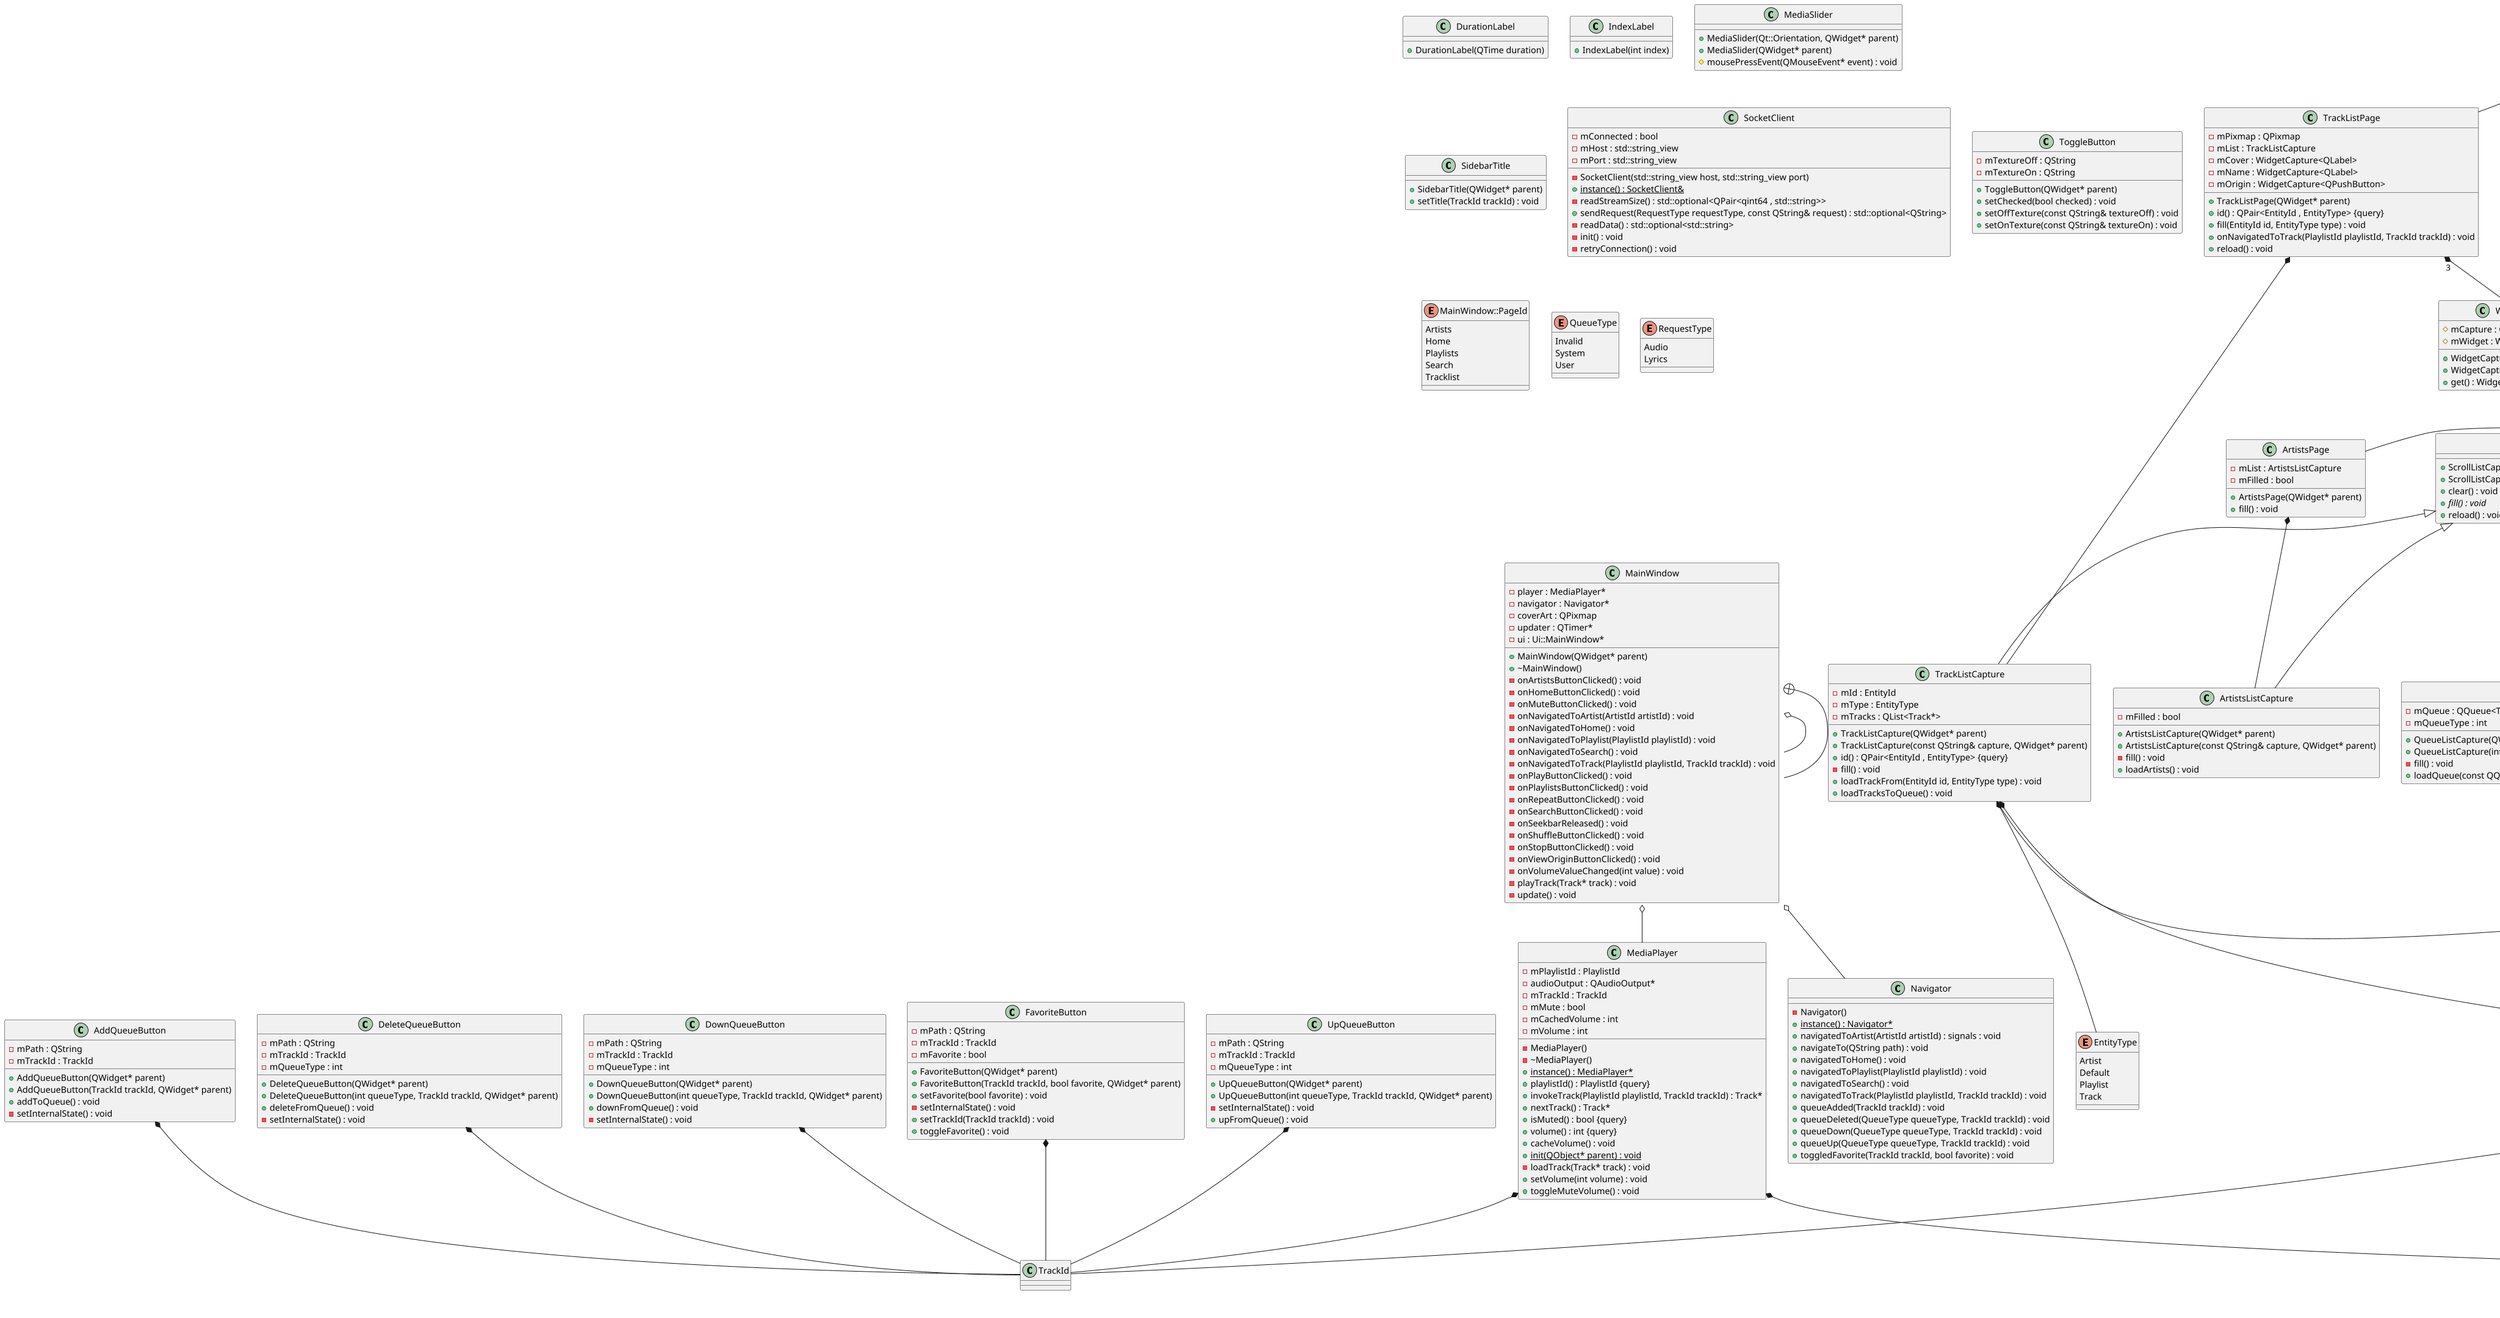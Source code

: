 @startuml

scale 3840 width
scale 2160 height



/' Objects '/

class AddQueueButton {
	+AddQueueButton(QWidget* parent)
	+AddQueueButton(TrackId trackId, QWidget* parent)
	-mPath : QString
	-mTrackId : TrackId
	+addToQueue() : void
	-setInternalState() : void
}


class Artist {
	+type() : EntityType {query}
}


class ArtistBuilder {
	+build() : Artist {query}
	-mArtist : Artist
	+setCover(const QString& cover) : ArtistBuilder&
	+setId(ArtistId id) : ArtistBuilder&
	+setName(const QString& name) : ArtistBuilder&
}


class ArtistId {
}


class ArtistsListCapture {
	+ArtistsListCapture(QWidget* parent)
	+ArtistsListCapture(const QString& capture, QWidget* parent)
	-mFilled : bool
	-fill() : void
	+loadArtists() : void
}


class ArtistsPage {
	+ArtistsPage(QWidget* parent)
	-mList : ArtistsListCapture
	-mFilled : bool
	+fill() : void
}


class DeleteQueueButton {
	+DeleteQueueButton(QWidget* parent)
	+DeleteQueueButton(int queueType, TrackId trackId, QWidget* parent)
	-mPath : QString
	-mTrackId : TrackId
	-mQueueType : int
	+deleteFromQueue() : void
	-setInternalState() : void
}


class DownQueueButton {
	+DownQueueButton(QWidget* parent)
	+DownQueueButton(int queueType, TrackId trackId, QWidget* parent)
	-mPath : QString
	-mTrackId : TrackId
	-mQueueType : int
	+downFromQueue() : void
	-setInternalState() : void
}


class DurationLabel {
	+DurationLabel(QTime duration)
}


class Entity {
	+id() : EntityId {query}
	#mId : EntityId
	+type() : EntityType {query}
	+cover() : QString {query}
	#mCover : QString
	#mName : QString
	+name() : QString {query}
	+{static} typeToString(EntityType type) : QString
	+isFavorite() : bool {query}
	#setCover(const QString& cover) : void
	#setId(EntityId id) : void
	#setName(const QString& name) : void
}


class EntityButton {
	+EntityButton(QWidget* parent)
	+EntityButton(Entity* entity, PlaylistId playlistId, QWidget* parent)
	#mPlaylistId : PlaylistId
	#mPath : QString
	+onClicked() : void
}


class EntityGridButton {
	+EntityGridButton(QWidget* parent)
	+EntityGridButton(Entity* entity, PlaylistId playlistId, QWidget* parent)
}


class EntityId {
	+EntityId()
	+EntityId(const int64_t value)
	+operatorint64_t() {query}
	+operator!=(int64_t value) : bool {query}
	+operator==(int64_t value) : bool {query}
	#mValue : int64_t
	+{static} Invalid : static constexpr int64_t
}


class EntityListButton {
	+EntityListButton(QWidget* parent)
	+EntityListButton(Entity* entity, PlaylistId playlistId, QWidget* parent)
}


class FavoriteButton {
	+FavoriteButton(QWidget* parent)
	+FavoriteButton(TrackId trackId, bool favorite, QWidget* parent)
	-mPath : QString
	-mTrackId : TrackId
	-mFavorite : bool
	+setFavorite(bool favorite) : void
	-setInternalState() : void
	+setTrackId(TrackId trackId) : void
	+toggleFavorite() : void
}


class FavoriteListCapture {
	+FavoriteListCapture(QWidget* parent)
	+FavoriteListCapture(const QString& capture, QWidget* parent)
	-mFavorites : QList<Track*>
	-fill() : void
	+loadFavorites() : void
}


class HomePage {
	+HomePage(QWidget* parent)
	-mFavoriteList : FavoriteListCapture
	+fillFavorites() : void
	+fillQueue(QueueType queueType) : void
	+fillQueues() : void
	+onTrackFavoriteChanged(TrackId trackId, bool favorite) : void
}


class IndexLabel {
	+IndexLabel(int index)
}


class MainWindow {
	+MainWindow(QWidget* parent)
	+~MainWindow()
	-player : MediaPlayer*
	-navigator : Navigator*
	-coverArt : QPixmap
	-updater : QTimer*
	-ui : Ui::MainWindow*
	-onArtistsButtonClicked() : void
	-onHomeButtonClicked() : void
	-onMuteButtonClicked() : void
	-onNavigatedToArtist(ArtistId artistId) : void
	-onNavigatedToHome() : void
	-onNavigatedToPlaylist(PlaylistId playlistId) : void
	-onNavigatedToSearch() : void
	-onNavigatedToTrack(PlaylistId playlistId, TrackId trackId) : void
	-onPlayButtonClicked() : void
	-onPlaylistsButtonClicked() : void
	-onRepeatButtonClicked() : void
	-onSearchButtonClicked() : void
	-onSeekbarReleased() : void
	-onShuffleButtonClicked() : void
	-onStopButtonClicked() : void
	-onViewOriginButtonClicked() : void
	-onVolumeValueChanged(int value) : void
	-playTrack(Track* track) : void
	-update() : void
}


class MediaPlayer {
	-MediaPlayer()
	-~MediaPlayer()
	+{static} instance() : MediaPlayer*
	-mPlaylistId : PlaylistId
	+playlistId() : PlaylistId {query}
	-audioOutput : QAudioOutput*
	+invokeTrack(PlaylistId playlistId, TrackId trackId) : Track*
	+nextTrack() : Track*
	-mTrackId : TrackId
	+isMuted() : bool {query}
	-mMute : bool
	-mCachedVolume : int
	-mVolume : int
	+volume() : int {query}
	+cacheVolume() : void
	+{static} init(QObject* parent) : void
	-loadTrack(Track* track) : void
	+setVolume(int volume) : void
	+toggleMuteVolume() : void
}


class MediaQueue {
	-MediaQueue()
	+{static} instance() : MediaQueue&
	-mPlaylistId : PlaylistId
	+playlistId() : PlaylistId {query}
	-mLoopingPlaylist : QList<Track*>
	+removeFromQueue(QueueType queueType, TrackId trackId) : QPair<Track* , int>
	-mQueue : QQueue<Track*>
	+queue(QueueType queueType) : QQueue<Track*> {query}
	+next() : Track*
	+skipPast(QueueType queueType, TrackId trackId) : Track*
	+skipUntil(QueueType queueType, TrackId trackId) : Track*
	-mOnRepeat : bool
	-mLastLoopingIdx : int
	+queueChanged(QueueType queueType) : signals : void
	+addTrack(TrackId trackId) : void
	+addTrackAt(TrackId trackId, int index) : void
	+moveDown(QueueType queueType, TrackId trackId) : void
	+moveUp(QueueType queueType, TrackId trackId) : void
	+refillSystemQueue() : void
	+setPlaylist(PlaylistId playlistId) : void
	+setPlaylist(PlaylistId playlistId, const QList<Track*>& playlist) : void
	+shuffleSystemQueue() : void
	+unshuffleSystemQueue() : void
}


class MediaSlider {
	+MediaSlider(Qt::Orientation, QWidget* parent)
	+MediaSlider(QWidget* parent)
	#mousePressEvent(QMouseEvent* event) : void
}


class Navigator {
	-Navigator()
	+{static} instance() : Navigator*
	+navigatedToArtist(ArtistId artistId) : signals : void
	+navigateTo(QString path) : void
	+navigatedToHome() : void
	+navigatedToPlaylist(PlaylistId playlistId) : void
	+navigatedToSearch() : void
	+navigatedToTrack(PlaylistId playlistId, TrackId trackId) : void
	+queueAdded(TrackId trackId) : void
	+queueDeleted(QueueType queueType, TrackId trackId) : void
	+queueDown(QueueType queueType, TrackId trackId) : void
	+queueUp(QueueType queueType, TrackId trackId) : void
	+toggledFavorite(TrackId trackId, bool favorite) : void
}


class Page {
	+Page(QWidget* parent)
}


class Playlist {
	+type() : EntityType {query}
}


class PlaylistBuilder {
	+PlaylistBuilder()
	+build() : Playlist {query}
	-mPlaylist : Playlist
	+setCover(const QString& cover) : PlaylistBuilder&
	+setId(PlaylistId id) : PlaylistBuilder&
	+setName(const QString& name) : PlaylistBuilder&
}


class PlaylistId {
	+{static} Favorites : static constexpr int64_t
	+{static} Search : static constexpr int64_t
	+{static} Tracklist : static constexpr int64_t
	+{static} UserQueue : static constexpr int64_t
}


class PlaylistsListCapture {
	+PlaylistsListCapture(QWidget* parent)
	+PlaylistsListCapture(const QString& capture, QWidget* parent)
	-mArtistId : ArtistId
	-fill() : void
	+loadArtistPlaylists(ArtistId artistId) : void
}


class PlaylistsPage {
	+PlaylistsPage(QWidget* parent)
	-mList : PlaylistsListCapture
	+fill(ArtistId artistId) : void
}


class QueueListCapture {
	+QueueListCapture(QWidget* parent)
	+QueueListCapture(int queueType, const QString& capture, QWidget* parent)
	-mQueue : QQueue<Track*>
	-mQueueType : int
	-fill() : void
	+loadQueue(const QQueue<Track*>& queue) : void
}


class ResourceManager {
	-ResourceManager()
	-~ResourceManager()
	+getArtist(ArtistId id) : Artist*
	+getArtistByPlaylist(PlaylistId playlistId) : Artist*
	+getPlaylist(PlaylistId id) : Playlist*
	+getAllArtists() : QList<Artist*>
	+getArtistsByTrack(TrackId trackId) : QList<Artist*>
	+getEntitiesByKeyword(const QString& keyword) : QList<Entity*>
	+getAllPlaylists() : QList<Playlist*>
	+getPlaylistsByArtist(ArtistId artistId) : QList<Playlist*>
	+getAllFavoriteTracks() : QList<Track*>
	+getTracksByArtist(ArtistId artistId) : QList<Track*>
	+getTracksByPlaylist(PlaylistId playlistId) : QList<Track*>
	-mDatabase : QSqlDatabase
	+{static} instance() : ResourceManager&
	+getTrack(TrackId id) : Track*
	+trackFavoriteChanged(TrackId trackId, bool favorite) : signals : void
	-mArtists : std::list<Artist>
	-mPlaylists : std::list<Playlist>
	-mTracks : std::list<Track>
	+setTrackFavorite(TrackId trackId, bool favourite) : void
}


abstract class ScrollListCapture {
	+ScrollListCapture(QWidget* parent)
	+ScrollListCapture(const QString& capture, QWidget* parent)
	+clear() : void
	+{abstract} fill() : void
	+reload() : void
}


class SearchListCapture {
	+SearchListCapture(QWidget* parent)
	+SearchListCapture(const QString& capture, QWidget* parent)
	-mKeyword : QString
	-fill() : void
	+loadResultFrom(const QString& keyword) : void
}


class SearchPage {
	+SearchPage(QWidget* parent)
	-mList : SearchListCapture
	-mSearchInput : WidgetCapture<QLineEdit>
	+fill() : void
	+onSearchButtonClicked() : void
}


class SidebarTitle {
	+SidebarTitle(QWidget* parent)
	+setTitle(TrackId trackId) : void
}


class SocketClient {
	-SocketClient(std::string_view host, std::string_view port)
	+{static} instance() : SocketClient&
	-mConnected : bool
	-readStreamSize() : std::optional<QPair<qint64 , std::string>>
	+sendRequest(RequestType requestType, const QString& request) : std::optional<QString>
	-readData() : std::optional<std::string>
	-mHost : std::string_view
	-mPort : std::string_view
	-init() : void
	-retryConnection() : void
}


class ToggleButton {
	+ToggleButton(QWidget* parent)
	-mTextureOff : QString
	-mTextureOn : QString
	+setChecked(bool checked) : void
	+setOffTexture(const QString& textureOff) : void
	+setOnTexture(const QString& textureOn) : void
}


class Track {
	+type() : EntityType {query}
	-mUrl : QString
	+url() : QString {query}
	+duration() : QTime {query}
	+isFavorite() : bool {query}
	-mIsFavorite : bool
	-setDuration(const QTime& duration) : void
	-setFavorite(bool isFavorite) : void
	-setUrl(const QString& url) : void
}


class TrackBuilder {
	+build() : Track {query}
	-mTrack : Track
	+setCover(const QString& cover) : TrackBuilder&
	+setDuration(const QTime& duration) : TrackBuilder&
	+setFavorite(bool isFavorite) : TrackBuilder&
	+setId(TrackId id) : TrackBuilder&
	+setName(const QString& Name) : TrackBuilder&
	+setUrl(const QString& url) : TrackBuilder&
}


class TrackId {
}


class TrackListCapture {
	+TrackListCapture(QWidget* parent)
	+TrackListCapture(const QString& capture, QWidget* parent)
	-mId : EntityId
	-mType : EntityType
	-mTracks : QList<Track*>
	+id() : QPair<EntityId , EntityType> {query}
	-fill() : void
	+loadTrackFrom(EntityId id, EntityType type) : void
	+loadTracksToQueue() : void
}


class TrackListPage {
	+TrackListPage(QWidget* parent)
	+id() : QPair<EntityId , EntityType> {query}
	-mPixmap : QPixmap
	-mList : TrackListCapture
	-mCover : WidgetCapture<QLabel>
	-mName : WidgetCapture<QLabel>
	-mOrigin : WidgetCapture<QPushButton>
	+fill(EntityId id, EntityType type) : void
	+onNavigatedToTrack(PlaylistId playlistId, TrackId trackId) : void
	+reload() : void
}


class UpQueueButton {
	+UpQueueButton(QWidget* parent)
	+UpQueueButton(int queueType, TrackId trackId, QWidget* parent)
	-mPath : QString
	-mTrackId : TrackId
	-mQueueType : int
	-setInternalState() : void
	+upFromQueue() : void
}


class WidgetCapture <template<class WidgetClass>> {
	+WidgetCapture(QWidget* parent)
	+WidgetCapture(const QString& capture, QWidget* parent)
	#mCapture : QString
	+get() : WidgetClass*
	#mWidget : WidgetClass*
}


enum EntityType {
	Artist
	Default
	Playlist
	Track
}


enum MainWindow::PageId {
	Artists
	Home
	Playlists
	Search
	Tracklist
}


enum QueueType {
	Invalid
	System
	User
}


enum RequestType {
	Audio
	Lyrics
}





/' Inheritance relationships '/

.Entity <|-- .Artist


.Entity <|-- .Playlist


.Entity <|-- .Track


.EntityButton <|-- .EntityGridButton


.EntityButton <|-- .EntityListButton


.EntityId <|-- .ArtistId


.EntityId <|-- .PlaylistId


.EntityId <|-- .TrackId


.Page <|-- .ArtistsPage


.Page <|-- .HomePage


.Page <|-- .PlaylistsPage


.Page <|-- .SearchPage


.Page <|-- .TrackListPage


.ScrollListCapture <|-- .ArtistsListCapture


.ScrollListCapture <|-- .FavoriteListCapture


.ScrollListCapture <|-- .PlaylistsListCapture


.ScrollListCapture <|-- .QueueListCapture


.ScrollListCapture <|-- .SearchListCapture


.ScrollListCapture <|-- .TrackListCapture


.WidgetCapture <|-- .ScrollListCapture





/' Aggregation relationships '/

.AddQueueButton *-- .TrackId


.ArtistBuilder *-- .Artist


.ArtistsPage *-- .ArtistsListCapture


.DeleteQueueButton *-- .TrackId


.DownQueueButton *-- .TrackId


.Entity *-- .EntityId


.EntityButton *-- .PlaylistId


.FavoriteButton *-- .TrackId


.FavoriteListCapture o-- .Track


.HomePage *-- .FavoriteListCapture


.MainWindow o-- .MainWindow


.MainWindow o-- .MediaPlayer


.MainWindow o-- .Navigator


.MediaPlayer *-- .PlaylistId


.MediaPlayer *-- .TrackId


.MediaQueue *-- .PlaylistId


.MediaQueue "2" o-- .Track


.PlaylistBuilder *-- .Playlist


.PlaylistsListCapture *-- .ArtistId


.PlaylistsPage *-- .PlaylistsListCapture


.QueueListCapture o-- .Track


.ResourceManager *-- .Artist


.ResourceManager *-- .Playlist


.ResourceManager *-- .Track


.SearchPage *-- .SearchListCapture


.SearchPage *-- .WidgetCapture


.TrackBuilder *-- .Track


.TrackListCapture *-- .EntityId


.TrackListCapture *-- .EntityType


.TrackListCapture o-- .Track


.TrackListPage *-- .TrackListCapture


.TrackListPage "3" *-- .WidgetCapture


.UpQueueButton *-- .TrackId






/' Nested objects '/

.MainWindow +-- .MainWindow::PageId




@enduml
